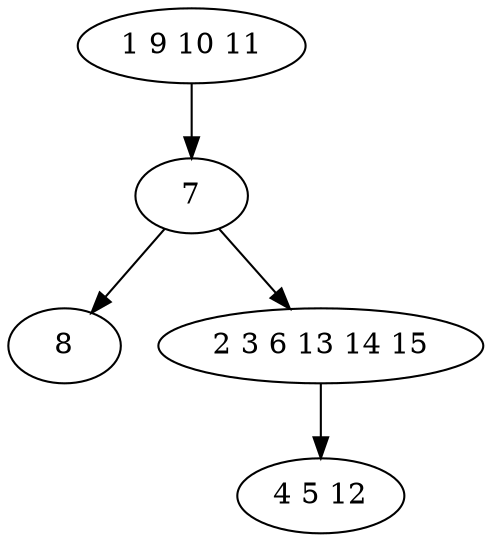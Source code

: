 digraph true_tree {
	"0" -> "1"
	"1" -> "2"
	"1" -> "3"
	"3" -> "4"
	"0" [label="1 9 10 11"];
	"1" [label="7"];
	"2" [label="8"];
	"3" [label="2 3 6 13 14 15"];
	"4" [label="4 5 12"];
}
